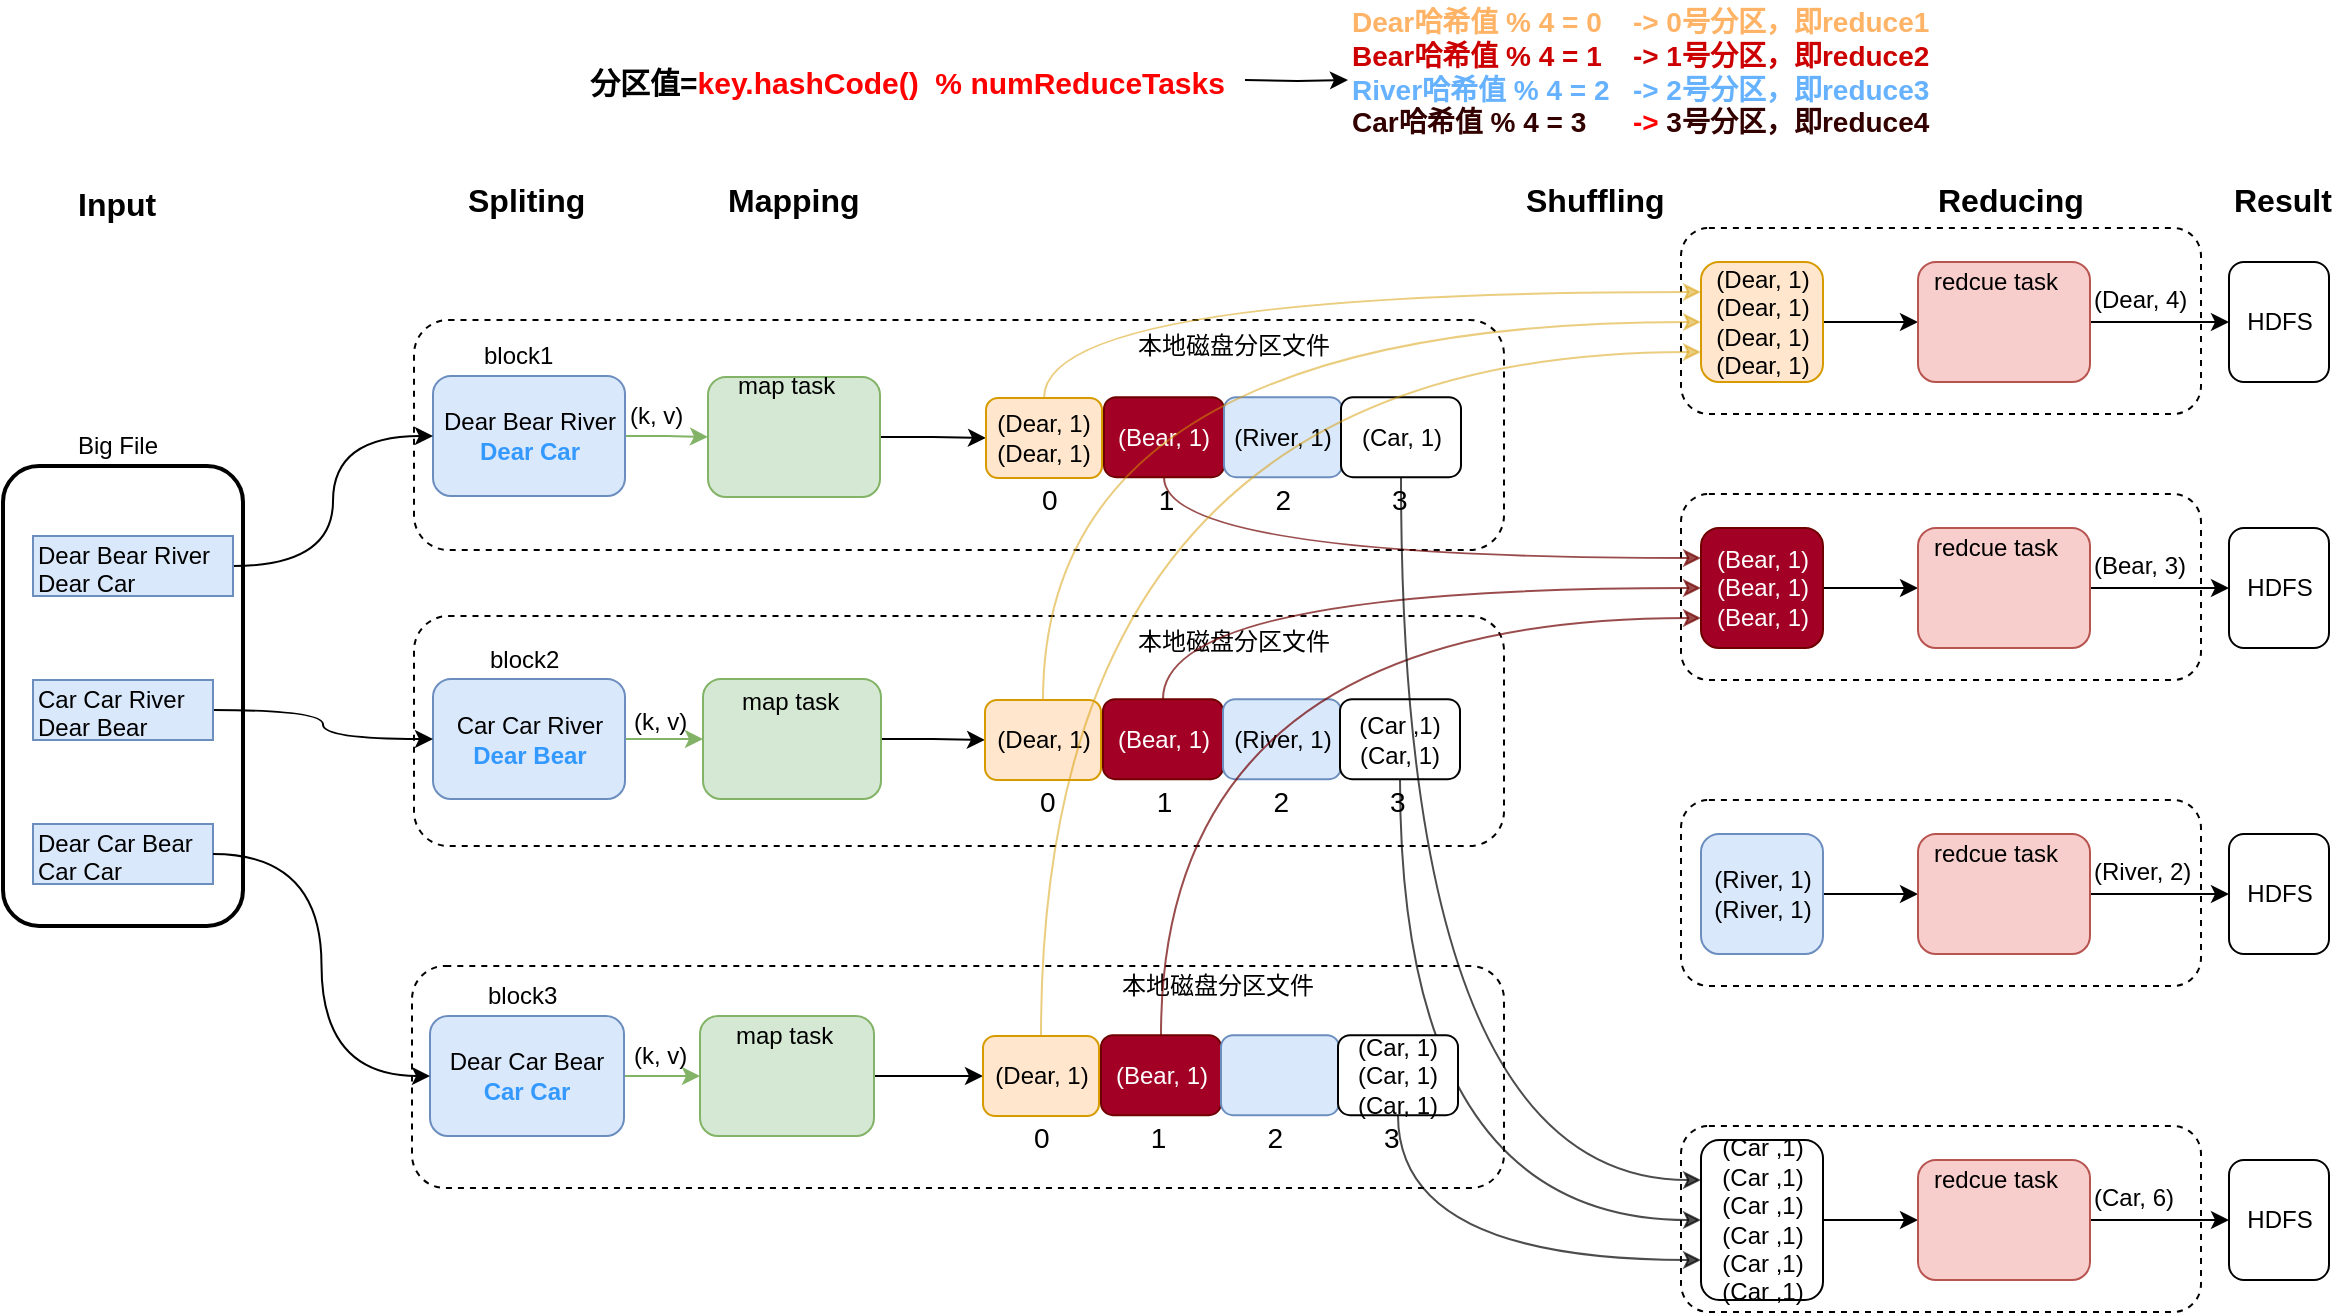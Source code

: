 <mxfile version="10.8.1" type="device"><diagram id="QMuytCxBa-wlo1Wac1An" name="Page-1"><mxGraphModel dx="1242" dy="601" grid="1" gridSize="10" guides="1" tooltips="1" connect="1" arrows="1" fold="1" page="1" pageScale="1" pageWidth="1654" pageHeight="2336" math="0" shadow="0"><root><mxCell id="0"/><mxCell id="1" parent="0"/><mxCell id="yakgmngCOlFP5Sk84w0w-42" value="" style="rounded=1;whiteSpace=wrap;html=1;dashed=1;" parent="1" vertex="1"><mxGeometry x="1019.5" y="512" width="260" height="93" as="geometry"/></mxCell><mxCell id="yakgmngCOlFP5Sk84w0w-40" value="" style="rounded=1;whiteSpace=wrap;html=1;dashed=1;" parent="1" vertex="1"><mxGeometry x="386" y="706" width="545" height="115" as="geometry"/></mxCell><mxCell id="yakgmngCOlFP5Sk84w0w-39" value="" style="rounded=1;whiteSpace=wrap;html=1;dashed=1;" parent="1" vertex="1"><mxGeometry x="386" y="558" width="545" height="115" as="geometry"/></mxCell><mxCell id="cdyWAAt36U0FZMFHFlWS-26" value="" style="edgeStyle=orthogonalEdgeStyle;rounded=0;orthogonalLoop=1;jettySize=auto;html=1;fontColor=#000000;" edge="1" parent="1" source="yakgmngCOlFP5Sk84w0w-2" target="cdyWAAt36U0FZMFHFlWS-5"><mxGeometry relative="1" as="geometry"/></mxCell><mxCell id="yakgmngCOlFP5Sk84w0w-2" value="" style="rounded=1;whiteSpace=wrap;html=1;fillColor=#d5e8d4;strokeColor=#82b366;" parent="1" vertex="1"><mxGeometry x="533" y="586.5" width="86" height="60" as="geometry"/></mxCell><mxCell id="yakgmngCOlFP5Sk84w0w-6" style="edgeStyle=orthogonalEdgeStyle;rounded=0;orthogonalLoop=1;jettySize=auto;html=1;exitX=1;exitY=0.5;exitDx=0;exitDy=0;entryX=0;entryY=0.5;entryDx=0;entryDy=0;fillColor=#d5e8d4;strokeColor=#82b366;" parent="1" source="yakgmngCOlFP5Sk84w0w-5" target="yakgmngCOlFP5Sk84w0w-2" edge="1"><mxGeometry relative="1" as="geometry"/></mxCell><mxCell id="yakgmngCOlFP5Sk84w0w-5" value="&lt;span&gt;Dear Bear River&lt;br&gt;&lt;/span&gt;&lt;span&gt;&lt;b&gt;&lt;font color=&quot;#3399ff&quot;&gt;Dear Car&lt;/font&gt;&lt;/b&gt;&lt;/span&gt;&lt;br&gt;" style="rounded=1;whiteSpace=wrap;html=1;fillColor=#dae8fc;strokeColor=#6c8ebf;" parent="1" vertex="1"><mxGeometry x="395.5" y="586" width="96" height="60" as="geometry"/></mxCell><mxCell id="yakgmngCOlFP5Sk84w0w-9" value="HDFS" style="rounded=1;whiteSpace=wrap;html=1;" parent="1" vertex="1"><mxGeometry x="1293.5" y="529" width="50" height="60" as="geometry"/></mxCell><mxCell id="yakgmngCOlFP5Sk84w0w-11" value="map task" style="text;html=1;resizable=0;points=[];autosize=1;align=left;verticalAlign=top;spacingTop=-4;" parent="1" vertex="1"><mxGeometry x="546" y="581" width="60" height="20" as="geometry"/></mxCell><mxCell id="yakgmngCOlFP5Sk84w0w-15" value="(k, v)" style="text;html=1;resizable=0;points=[];autosize=1;align=left;verticalAlign=top;spacingTop=-4;" parent="1" vertex="1"><mxGeometry x="491.5" y="596" width="40" height="20" as="geometry"/></mxCell><mxCell id="cdyWAAt36U0FZMFHFlWS-27" value="" style="edgeStyle=orthogonalEdgeStyle;rounded=0;orthogonalLoop=1;jettySize=auto;html=1;fontColor=#000000;" edge="1" parent="1" source="yakgmngCOlFP5Sk84w0w-20" target="cdyWAAt36U0FZMFHFlWS-13"><mxGeometry relative="1" as="geometry"/></mxCell><mxCell id="yakgmngCOlFP5Sk84w0w-20" value="" style="rounded=1;whiteSpace=wrap;html=1;fillColor=#d5e8d4;strokeColor=#82b366;" parent="1" vertex="1"><mxGeometry x="530.5" y="737.5" width="89" height="60" as="geometry"/></mxCell><mxCell id="yakgmngCOlFP5Sk84w0w-25" style="edgeStyle=orthogonalEdgeStyle;rounded=0;orthogonalLoop=1;jettySize=auto;html=1;exitX=1;exitY=0.5;exitDx=0;exitDy=0;entryX=0;entryY=0.5;entryDx=0;entryDy=0;fillColor=#d5e8d4;strokeColor=#82b366;" parent="1" source="yakgmngCOlFP5Sk84w0w-26" target="yakgmngCOlFP5Sk84w0w-20" edge="1"><mxGeometry relative="1" as="geometry"/></mxCell><mxCell id="yakgmngCOlFP5Sk84w0w-26" value="&lt;span&gt;Car Car River&lt;br&gt;&lt;/span&gt;&lt;span&gt;&lt;b&gt;&lt;font color=&quot;#3399ff&quot;&gt;Dear Bear&lt;/font&gt;&lt;/b&gt;&lt;/span&gt;&lt;br&gt;" style="rounded=1;whiteSpace=wrap;html=1;fillColor=#dae8fc;strokeColor=#6c8ebf;" parent="1" vertex="1"><mxGeometry x="395.5" y="737.5" width="96" height="60" as="geometry"/></mxCell><mxCell id="yakgmngCOlFP5Sk84w0w-28" value="map task" style="text;html=1;resizable=0;points=[];autosize=1;align=left;verticalAlign=top;spacingTop=-4;" parent="1" vertex="1"><mxGeometry x="548" y="738.5" width="60" height="20" as="geometry"/></mxCell><mxCell id="yakgmngCOlFP5Sk84w0w-30" value="(k, v)" style="text;html=1;resizable=0;points=[];autosize=1;align=left;verticalAlign=top;spacingTop=-4;" parent="1" vertex="1"><mxGeometry x="494" y="748.5" width="40" height="20" as="geometry"/></mxCell><mxCell id="yakgmngCOlFP5Sk84w0w-43" value="" style="rounded=1;whiteSpace=wrap;html=1;strokeWidth=2;" parent="1" vertex="1"><mxGeometry x="180.5" y="631" width="120" height="230" as="geometry"/></mxCell><mxCell id="yakgmngCOlFP5Sk84w0w-66" value="" style="edgeStyle=orthogonalEdgeStyle;curved=1;rounded=0;orthogonalLoop=1;jettySize=auto;html=1;entryX=0;entryY=0.5;entryDx=0;entryDy=0;" parent="1" source="yakgmngCOlFP5Sk84w0w-44" target="yakgmngCOlFP5Sk84w0w-5" edge="1"><mxGeometry relative="1" as="geometry"/></mxCell><mxCell id="yakgmngCOlFP5Sk84w0w-44" value="Dear Bear River&lt;br&gt;Dear Car&lt;br&gt;" style="text;html=1;resizable=0;points=[];autosize=1;align=left;verticalAlign=top;spacingTop=-4;fillColor=#dae8fc;strokeColor=#6c8ebf;" parent="1" vertex="1"><mxGeometry x="195.5" y="666" width="100" height="30" as="geometry"/></mxCell><mxCell id="yakgmngCOlFP5Sk84w0w-68" value="" style="edgeStyle=orthogonalEdgeStyle;curved=1;rounded=0;orthogonalLoop=1;jettySize=auto;html=1;entryX=0;entryY=0.5;entryDx=0;entryDy=0;" parent="1" source="yakgmngCOlFP5Sk84w0w-45" target="yakgmngCOlFP5Sk84w0w-26" edge="1"><mxGeometry relative="1" as="geometry"/></mxCell><mxCell id="yakgmngCOlFP5Sk84w0w-45" value="Car Car River&lt;br&gt;Dear Bear&lt;br&gt;" style="text;html=1;resizable=0;points=[];autosize=1;align=left;verticalAlign=top;spacingTop=-4;fillColor=#dae8fc;strokeColor=#6c8ebf;" parent="1" vertex="1"><mxGeometry x="195.5" y="738" width="90" height="30" as="geometry"/></mxCell><mxCell id="yakgmngCOlFP5Sk84w0w-46" value="Dear Car Bear&lt;br&gt;Car Car&lt;br&gt;" style="text;html=1;resizable=0;points=[];autosize=1;align=left;verticalAlign=top;spacingTop=-4;fillColor=#dae8fc;strokeColor=#6c8ebf;" parent="1" vertex="1"><mxGeometry x="195.5" y="810" width="90" height="30" as="geometry"/></mxCell><mxCell id="yakgmngCOlFP5Sk84w0w-48" value="" style="rounded=1;whiteSpace=wrap;html=1;dashed=1;" parent="1" vertex="1"><mxGeometry x="385" y="881" width="546" height="111" as="geometry"/></mxCell><mxCell id="cdyWAAt36U0FZMFHFlWS-28" value="" style="edgeStyle=orthogonalEdgeStyle;rounded=0;orthogonalLoop=1;jettySize=auto;html=1;fontColor=#000000;" edge="1" parent="1" source="yakgmngCOlFP5Sk84w0w-50" target="cdyWAAt36U0FZMFHFlWS-17"><mxGeometry relative="1" as="geometry"/></mxCell><mxCell id="yakgmngCOlFP5Sk84w0w-50" value="" style="rounded=1;whiteSpace=wrap;html=1;fillColor=#d5e8d4;strokeColor=#82b366;" parent="1" vertex="1"><mxGeometry x="529" y="906" width="87" height="60" as="geometry"/></mxCell><mxCell id="yakgmngCOlFP5Sk84w0w-55" style="edgeStyle=orthogonalEdgeStyle;rounded=0;orthogonalLoop=1;jettySize=auto;html=1;exitX=1;exitY=0.5;exitDx=0;exitDy=0;entryX=0;entryY=0.5;entryDx=0;entryDy=0;fillColor=#d5e8d4;strokeColor=#82b366;" parent="1" source="yakgmngCOlFP5Sk84w0w-56" target="yakgmngCOlFP5Sk84w0w-50" edge="1"><mxGeometry relative="1" as="geometry"/></mxCell><mxCell id="yakgmngCOlFP5Sk84w0w-56" value="&lt;span&gt;Dear Car Bear&lt;br&gt;&lt;/span&gt;&lt;span&gt;&lt;b&gt;&lt;font color=&quot;#3399ff&quot;&gt;Car Car&lt;/font&gt;&lt;/b&gt;&lt;/span&gt;&lt;br&gt;" style="rounded=1;whiteSpace=wrap;html=1;fillColor=#dae8fc;strokeColor=#6c8ebf;" parent="1" vertex="1"><mxGeometry x="394" y="906" width="97" height="60" as="geometry"/></mxCell><mxCell id="yakgmngCOlFP5Sk84w0w-58" value="map task" style="text;html=1;resizable=0;points=[];autosize=1;align=left;verticalAlign=top;spacingTop=-4;" parent="1" vertex="1"><mxGeometry x="544.5" y="906" width="60" height="20" as="geometry"/></mxCell><mxCell id="yakgmngCOlFP5Sk84w0w-60" value="(k, v)" style="text;html=1;resizable=0;points=[];autosize=1;align=left;verticalAlign=top;spacingTop=-4;" parent="1" vertex="1"><mxGeometry x="494" y="916" width="40" height="20" as="geometry"/></mxCell><mxCell id="yakgmngCOlFP5Sk84w0w-64" value="Big File" style="text;html=1;resizable=0;points=[];autosize=1;align=left;verticalAlign=top;spacingTop=-4;" parent="1" vertex="1"><mxGeometry x="215.5" y="611" width="60" height="20" as="geometry"/></mxCell><mxCell id="yakgmngCOlFP5Sk84w0w-70" value="" style="edgeStyle=orthogonalEdgeStyle;curved=1;rounded=0;orthogonalLoop=1;jettySize=auto;html=1;entryX=0;entryY=0.5;entryDx=0;entryDy=0;" parent="1" source="yakgmngCOlFP5Sk84w0w-46" target="yakgmngCOlFP5Sk84w0w-56" edge="1"><mxGeometry relative="1" as="geometry"/></mxCell><mxCell id="yakgmngCOlFP5Sk84w0w-72" value="&lt;b style=&quot;font-size: 16px;&quot;&gt;Spliting&lt;/b&gt;" style="text;html=1;resizable=0;points=[];autosize=1;align=left;verticalAlign=top;spacingTop=-4;fontSize=16;" parent="1" vertex="1"><mxGeometry x="410.5" y="486" width="60" height="20" as="geometry"/></mxCell><mxCell id="yakgmngCOlFP5Sk84w0w-73" value="&lt;b style=&quot;font-size: 16px;&quot;&gt;Mapping&lt;/b&gt;&lt;br style=&quot;font-size: 16px;&quot;&gt;" style="text;html=1;resizable=0;points=[];autosize=1;align=left;verticalAlign=top;spacingTop=-4;fontSize=16;" parent="1" vertex="1"><mxGeometry x="541" y="486" width="70" height="20" as="geometry"/></mxCell><mxCell id="yakgmngCOlFP5Sk84w0w-79" value="本地磁盘分区文件&lt;br&gt;" style="text;html=1;resizable=0;points=[];autosize=1;align=left;verticalAlign=top;spacingTop=-4;" parent="1" vertex="1"><mxGeometry x="746" y="708.5" width="110" height="20" as="geometry"/></mxCell><mxCell id="yakgmngCOlFP5Sk84w0w-80" value="本地磁盘分区文件&lt;br&gt;" style="text;html=1;resizable=0;points=[];autosize=1;align=left;verticalAlign=top;spacingTop=-4;" parent="1" vertex="1"><mxGeometry x="738" y="881" width="110" height="20" as="geometry"/></mxCell><mxCell id="yakgmngCOlFP5Sk84w0w-85" value="&lt;span&gt;block1&lt;/span&gt;" style="text;html=1;resizable=0;points=[];autosize=1;align=left;verticalAlign=top;spacingTop=-4;" parent="1" vertex="1"><mxGeometry x="419" y="565.5" width="50" height="20" as="geometry"/></mxCell><mxCell id="yakgmngCOlFP5Sk84w0w-78" value="&lt;span&gt;本地磁盘分区文件&lt;/span&gt;" style="text;html=1;resizable=0;points=[];autosize=1;align=left;verticalAlign=top;spacingTop=-4;" parent="1" vertex="1"><mxGeometry x="746" y="561" width="110" height="20" as="geometry"/></mxCell><mxCell id="yakgmngCOlFP5Sk84w0w-99" value="&lt;span&gt;block3&lt;/span&gt;&lt;br&gt;" style="text;html=1;resizable=0;points=[];autosize=1;align=left;verticalAlign=top;spacingTop=-4;" parent="1" vertex="1"><mxGeometry x="420.5" y="886" width="50" height="20" as="geometry"/></mxCell><mxCell id="yakgmngCOlFP5Sk84w0w-100" value="block2" style="text;html=1;resizable=0;points=[];autosize=1;align=left;verticalAlign=top;spacingTop=-4;" parent="1" vertex="1"><mxGeometry x="421.5" y="718" width="50" height="20" as="geometry"/></mxCell><mxCell id="yakgmngCOlFP5Sk84w0w-143" style="edgeStyle=none;rounded=0;orthogonalLoop=1;jettySize=auto;html=1;exitX=1;exitY=0.5;exitDx=0;exitDy=0;entryX=0;entryY=0.5;entryDx=0;entryDy=0;" parent="1" source="yakgmngCOlFP5Sk84w0w-103" target="yakgmngCOlFP5Sk84w0w-104" edge="1"><mxGeometry relative="1" as="geometry"/></mxCell><mxCell id="yakgmngCOlFP5Sk84w0w-103" value="&lt;span&gt;(Dear, 1)&lt;br&gt;&lt;/span&gt;(Dear, 1)&lt;br&gt;(Dear, 1)&lt;br&gt;(Dear, 1)&lt;span&gt;&lt;br&gt;&lt;/span&gt;" style="rounded=1;whiteSpace=wrap;html=1;strokeWidth=1;fillColor=#ffe6cc;strokeColor=#d79b00;" parent="1" vertex="1"><mxGeometry x="1029.5" y="529" width="61" height="60" as="geometry"/></mxCell><mxCell id="yakgmngCOlFP5Sk84w0w-106" value="" style="edgeStyle=none;rounded=0;orthogonalLoop=1;jettySize=auto;html=1;" parent="1" source="yakgmngCOlFP5Sk84w0w-104" target="yakgmngCOlFP5Sk84w0w-9" edge="1"><mxGeometry relative="1" as="geometry"/></mxCell><mxCell id="yakgmngCOlFP5Sk84w0w-104" value="" style="rounded=1;whiteSpace=wrap;html=1;fillColor=#f8cecc;strokeColor=#b85450;" parent="1" vertex="1"><mxGeometry x="1138" y="529" width="86" height="60" as="geometry"/></mxCell><mxCell id="yakgmngCOlFP5Sk84w0w-12" value="redcue task" style="text;html=1;resizable=0;points=[];autosize=1;align=left;verticalAlign=top;spacingTop=-4;" parent="1" vertex="1"><mxGeometry x="1144" y="529" width="80" height="20" as="geometry"/></mxCell><mxCell id="yakgmngCOlFP5Sk84w0w-107" value="(Dear, 4)" style="text;html=1;resizable=0;points=[];autosize=1;align=left;verticalAlign=top;spacingTop=-4;" parent="1" vertex="1"><mxGeometry x="1224" y="538" width="60" height="20" as="geometry"/></mxCell><mxCell id="yakgmngCOlFP5Sk84w0w-113" value="" style="rounded=1;whiteSpace=wrap;html=1;dashed=1;" parent="1" vertex="1"><mxGeometry x="1019.5" y="645" width="260" height="93" as="geometry"/></mxCell><mxCell id="yakgmngCOlFP5Sk84w0w-114" value="HDFS" style="rounded=1;whiteSpace=wrap;html=1;" parent="1" vertex="1"><mxGeometry x="1293.5" y="662" width="50" height="60" as="geometry"/></mxCell><mxCell id="yakgmngCOlFP5Sk84w0w-144" style="edgeStyle=none;rounded=0;orthogonalLoop=1;jettySize=auto;html=1;exitX=1;exitY=0.5;exitDx=0;exitDy=0;entryX=0;entryY=0.5;entryDx=0;entryDy=0;" parent="1" source="yakgmngCOlFP5Sk84w0w-117" target="yakgmngCOlFP5Sk84w0w-119" edge="1"><mxGeometry relative="1" as="geometry"/></mxCell><mxCell id="yakgmngCOlFP5Sk84w0w-117" value="&lt;span&gt;(Bear, 1)&lt;br&gt;&lt;/span&gt;(Bear, 1)&lt;br&gt;(Bear, 1)&lt;span&gt;&lt;br&gt;&lt;/span&gt;" style="rounded=1;whiteSpace=wrap;html=1;strokeWidth=1;fillColor=#a20025;strokeColor=#6F0000;fontColor=#ffffff;" parent="1" vertex="1"><mxGeometry x="1029.5" y="662" width="61" height="60" as="geometry"/></mxCell><mxCell id="yakgmngCOlFP5Sk84w0w-118" value="" style="edgeStyle=none;rounded=0;orthogonalLoop=1;jettySize=auto;html=1;" parent="1" source="yakgmngCOlFP5Sk84w0w-119" target="yakgmngCOlFP5Sk84w0w-114" edge="1"><mxGeometry relative="1" as="geometry"/></mxCell><mxCell id="yakgmngCOlFP5Sk84w0w-119" value="" style="rounded=1;whiteSpace=wrap;html=1;fillColor=#f8cecc;strokeColor=#b85450;" parent="1" vertex="1"><mxGeometry x="1138" y="662" width="86" height="60" as="geometry"/></mxCell><mxCell id="yakgmngCOlFP5Sk84w0w-120" value="redcue task" style="text;html=1;resizable=0;points=[];autosize=1;align=left;verticalAlign=top;spacingTop=-4;" parent="1" vertex="1"><mxGeometry x="1144" y="662" width="80" height="20" as="geometry"/></mxCell><mxCell id="yakgmngCOlFP5Sk84w0w-121" value="(Bear, 3)" style="text;html=1;resizable=0;points=[];autosize=1;align=left;verticalAlign=top;spacingTop=-4;" parent="1" vertex="1"><mxGeometry x="1224" y="671" width="60" height="20" as="geometry"/></mxCell><mxCell id="yakgmngCOlFP5Sk84w0w-122" value="" style="rounded=1;whiteSpace=wrap;html=1;dashed=1;" parent="1" vertex="1"><mxGeometry x="1019.5" y="798" width="260" height="93" as="geometry"/></mxCell><mxCell id="yakgmngCOlFP5Sk84w0w-123" value="HDFS" style="rounded=1;whiteSpace=wrap;html=1;" parent="1" vertex="1"><mxGeometry x="1293.5" y="815" width="50" height="60" as="geometry"/></mxCell><mxCell id="yakgmngCOlFP5Sk84w0w-145" style="edgeStyle=none;rounded=0;orthogonalLoop=1;jettySize=auto;html=1;exitX=1;exitY=0.5;exitDx=0;exitDy=0;entryX=0;entryY=0.5;entryDx=0;entryDy=0;" parent="1" source="yakgmngCOlFP5Sk84w0w-126" target="yakgmngCOlFP5Sk84w0w-128" edge="1"><mxGeometry relative="1" as="geometry"/></mxCell><mxCell id="yakgmngCOlFP5Sk84w0w-126" value="&lt;span&gt;(River, 1)&lt;br&gt;&lt;/span&gt;(River, 1)&lt;span&gt;&lt;br&gt;&lt;/span&gt;" style="rounded=1;whiteSpace=wrap;html=1;strokeWidth=1;fillColor=#dae8fc;strokeColor=#6c8ebf;" parent="1" vertex="1"><mxGeometry x="1029.5" y="815" width="61" height="60" as="geometry"/></mxCell><mxCell id="yakgmngCOlFP5Sk84w0w-127" value="" style="edgeStyle=none;rounded=0;orthogonalLoop=1;jettySize=auto;html=1;" parent="1" source="yakgmngCOlFP5Sk84w0w-128" target="yakgmngCOlFP5Sk84w0w-123" edge="1"><mxGeometry relative="1" as="geometry"/></mxCell><mxCell id="yakgmngCOlFP5Sk84w0w-128" value="" style="rounded=1;whiteSpace=wrap;html=1;fillColor=#f8cecc;strokeColor=#b85450;" parent="1" vertex="1"><mxGeometry x="1138" y="815" width="86" height="60" as="geometry"/></mxCell><mxCell id="yakgmngCOlFP5Sk84w0w-129" value="redcue task" style="text;html=1;resizable=0;points=[];autosize=1;align=left;verticalAlign=top;spacingTop=-4;" parent="1" vertex="1"><mxGeometry x="1144" y="815" width="80" height="20" as="geometry"/></mxCell><mxCell id="yakgmngCOlFP5Sk84w0w-130" value="(River, 2)" style="text;html=1;resizable=0;points=[];autosize=1;align=left;verticalAlign=top;spacingTop=-4;" parent="1" vertex="1"><mxGeometry x="1224" y="824" width="60" height="20" as="geometry"/></mxCell><mxCell id="yakgmngCOlFP5Sk84w0w-131" value="" style="rounded=1;whiteSpace=wrap;html=1;dashed=1;" parent="1" vertex="1"><mxGeometry x="1019.5" y="961" width="260" height="93" as="geometry"/></mxCell><mxCell id="yakgmngCOlFP5Sk84w0w-132" value="HDFS" style="rounded=1;whiteSpace=wrap;html=1;" parent="1" vertex="1"><mxGeometry x="1293.5" y="978" width="50" height="60" as="geometry"/></mxCell><mxCell id="yakgmngCOlFP5Sk84w0w-146" style="edgeStyle=none;rounded=0;orthogonalLoop=1;jettySize=auto;html=1;exitX=1;exitY=0.5;exitDx=0;exitDy=0;entryX=0;entryY=0.5;entryDx=0;entryDy=0;" parent="1" source="yakgmngCOlFP5Sk84w0w-135" target="yakgmngCOlFP5Sk84w0w-137" edge="1"><mxGeometry relative="1" as="geometry"/></mxCell><mxCell id="yakgmngCOlFP5Sk84w0w-135" value="&lt;span&gt;(Car ,1)&lt;br&gt;&lt;/span&gt;(Car ,1)&lt;br&gt;(Car ,1)&lt;br&gt;(Car ,1)&lt;br&gt;(Car ,1)&lt;br&gt;(Car ,1)&lt;span&gt;&lt;br&gt;&lt;/span&gt;" style="rounded=1;whiteSpace=wrap;html=1;strokeWidth=1;" parent="1" vertex="1"><mxGeometry x="1029.5" y="968" width="61" height="80" as="geometry"/></mxCell><mxCell id="yakgmngCOlFP5Sk84w0w-136" value="" style="edgeStyle=none;rounded=0;orthogonalLoop=1;jettySize=auto;html=1;" parent="1" source="yakgmngCOlFP5Sk84w0w-137" target="yakgmngCOlFP5Sk84w0w-132" edge="1"><mxGeometry relative="1" as="geometry"/></mxCell><mxCell id="yakgmngCOlFP5Sk84w0w-137" value="" style="rounded=1;whiteSpace=wrap;html=1;fillColor=#f8cecc;strokeColor=#b85450;" parent="1" vertex="1"><mxGeometry x="1138" y="978" width="86" height="60" as="geometry"/></mxCell><mxCell id="yakgmngCOlFP5Sk84w0w-138" value="redcue task" style="text;html=1;resizable=0;points=[];autosize=1;align=left;verticalAlign=top;spacingTop=-4;" parent="1" vertex="1"><mxGeometry x="1144" y="978" width="80" height="20" as="geometry"/></mxCell><mxCell id="yakgmngCOlFP5Sk84w0w-139" value="(Car, 6)" style="text;html=1;resizable=0;points=[];autosize=1;align=left;verticalAlign=top;spacingTop=-4;" parent="1" vertex="1"><mxGeometry x="1224" y="987" width="60" height="20" as="geometry"/></mxCell><mxCell id="yakgmngCOlFP5Sk84w0w-160" value="&lt;b style=&quot;font-size: 16px;&quot;&gt;Input&lt;/b&gt;" style="text;html=1;resizable=0;points=[];autosize=1;align=left;verticalAlign=top;spacingTop=-4;fontSize=16;" parent="1" vertex="1"><mxGeometry x="215.5" y="488" width="50" height="20" as="geometry"/></mxCell><mxCell id="yakgmngCOlFP5Sk84w0w-161" value="&lt;b style=&quot;font-size: 16px;&quot;&gt;Shuffling&lt;/b&gt;&lt;br style=&quot;font-size: 16px;&quot;&gt;" style="text;html=1;resizable=0;points=[];autosize=1;align=left;verticalAlign=top;spacingTop=-4;fontSize=16;" parent="1" vertex="1"><mxGeometry x="940" y="486" width="70" height="20" as="geometry"/></mxCell><mxCell id="yakgmngCOlFP5Sk84w0w-162" value="&lt;b style=&quot;font-size: 16px;&quot;&gt;Reducing&lt;/b&gt;&lt;br style=&quot;font-size: 16px;&quot;&gt;" style="text;html=1;resizable=0;points=[];autosize=1;align=left;verticalAlign=top;spacingTop=-4;fontSize=16;" parent="1" vertex="1"><mxGeometry x="1146" y="486" width="70" height="20" as="geometry"/></mxCell><mxCell id="yakgmngCOlFP5Sk84w0w-163" value="&lt;b style=&quot;font-size: 16px;&quot;&gt;Result&lt;/b&gt;&lt;br style=&quot;font-size: 16px;&quot;&gt;" style="text;html=1;resizable=0;points=[];autosize=1;align=left;verticalAlign=top;spacingTop=-4;fontSize=16;" parent="1" vertex="1"><mxGeometry x="1293.5" y="486" width="50" height="20" as="geometry"/></mxCell><mxCell id="cdyWAAt36U0FZMFHFlWS-1" value="" style="edgeStyle=orthogonalEdgeStyle;rounded=0;orthogonalLoop=1;jettySize=auto;html=1;fontSize=16;fontColor=#330000;" edge="1" parent="1" target="cdyWAAt36U0FZMFHFlWS-3"><mxGeometry relative="1" as="geometry"><mxPoint x="801.5" y="438" as="sourcePoint"/></mxGeometry></mxCell><mxCell id="cdyWAAt36U0FZMFHFlWS-3" value="&lt;font color=&quot;#ffb366&quot; style=&quot;font-size: 14px;&quot;&gt;Dear哈希值 % 4 = 0&amp;nbsp; &amp;nbsp; -&amp;gt; 0号分区，即reduce1&lt;br style=&quot;font-size: 14px;&quot;&gt;&lt;/font&gt;&lt;font color=&quot;#cc0000&quot; style=&quot;font-size: 14px;&quot;&gt;Bear哈希值&amp;nbsp;% 4 = 1&amp;nbsp; &amp;nbsp; -&amp;gt; 1号分区，即reduce2&lt;/font&gt;&lt;br style=&quot;font-size: 14px;&quot;&gt;&lt;font color=&quot;#66b2ff&quot; style=&quot;font-size: 14px;&quot;&gt;River哈希值&amp;nbsp;% 4 = 2&amp;nbsp; &amp;nbsp;-&amp;gt; 2号分区，即reduce3&lt;/font&gt;&lt;br style=&quot;font-size: 14px;&quot;&gt;Car哈希值&amp;nbsp;% 4 = 3&amp;nbsp; &amp;nbsp; &amp;nbsp; &lt;font color=&quot;#ff0000&quot; style=&quot;font-size: 14px;&quot;&gt;-&amp;gt;&lt;/font&gt; 3号分区，即reduce4&lt;br style=&quot;font-size: 14px;&quot;&gt;" style="text;html=1;resizable=0;points=[];autosize=1;align=left;verticalAlign=top;spacingTop=-4;fontColor=#330000;fontSize=14;fontStyle=1" vertex="1" parent="1"><mxGeometry x="853" y="398" width="340" height="80" as="geometry"/></mxCell><mxCell id="cdyWAAt36U0FZMFHFlWS-29" style="edgeStyle=orthogonalEdgeStyle;curved=1;rounded=0;orthogonalLoop=1;jettySize=auto;html=1;exitX=0.5;exitY=0;exitDx=0;exitDy=0;entryX=0;entryY=0.25;entryDx=0;entryDy=0;fontColor=#000000;opacity=50;fillColor=#ffe6cc;strokeColor=#d79b00;" edge="1" parent="1" source="cdyWAAt36U0FZMFHFlWS-5" target="yakgmngCOlFP5Sk84w0w-103"><mxGeometry relative="1" as="geometry"/></mxCell><mxCell id="cdyWAAt36U0FZMFHFlWS-5" value="&lt;span&gt;(Dear, 1)&lt;/span&gt;&lt;br&gt;&lt;span&gt;&lt;font&gt;(Dear, 1)&lt;br&gt;&lt;/font&gt;&lt;/span&gt;" style="rounded=1;whiteSpace=wrap;html=1;fontStyle=0;fillColor=#ffe6cc;strokeColor=#d79b00;" vertex="1" parent="1"><mxGeometry x="672" y="597" width="58" height="40" as="geometry"/></mxCell><mxCell id="cdyWAAt36U0FZMFHFlWS-32" style="edgeStyle=orthogonalEdgeStyle;curved=1;rounded=0;orthogonalLoop=1;jettySize=auto;html=1;exitX=0.5;exitY=1;exitDx=0;exitDy=0;entryX=0;entryY=0.25;entryDx=0;entryDy=0;fontColor=#000000;opacity=70;fillColor=#a20025;strokeColor=#6F0000;" edge="1" parent="1" source="cdyWAAt36U0FZMFHFlWS-8" target="yakgmngCOlFP5Sk84w0w-117"><mxGeometry relative="1" as="geometry"/></mxCell><mxCell id="cdyWAAt36U0FZMFHFlWS-8" value="(Bear, 1)&lt;span&gt;&lt;font&gt;&lt;br&gt;&lt;/font&gt;&lt;/span&gt;" style="rounded=1;whiteSpace=wrap;html=1;fontColor=#ffffff;fontStyle=0;fillColor=#a20025;strokeColor=#6F0000;" vertex="1" parent="1"><mxGeometry x="731" y="596.571" width="60" height="40" as="geometry"/></mxCell><mxCell id="cdyWAAt36U0FZMFHFlWS-9" value="(River, 1)&lt;span&gt;&lt;font&gt;&lt;br&gt;&lt;/font&gt;&lt;/span&gt;" style="rounded=1;whiteSpace=wrap;html=1;fontStyle=0;fillColor=#dae8fc;strokeColor=#6c8ebf;" vertex="1" parent="1"><mxGeometry x="791" y="596.571" width="59" height="40" as="geometry"/></mxCell><mxCell id="cdyWAAt36U0FZMFHFlWS-10" value="&lt;span&gt;&lt;font&gt;(Car, 1)&lt;/font&gt;&lt;/span&gt;&lt;span&gt;&lt;font&gt;&lt;br&gt;&lt;/font&gt;&lt;/span&gt;" style="rounded=1;whiteSpace=wrap;html=1;fontColor=#000000;fontStyle=0" vertex="1" parent="1"><mxGeometry x="849.5" y="596.571" width="60" height="40" as="geometry"/></mxCell><mxCell id="cdyWAAt36U0FZMFHFlWS-30" style="edgeStyle=orthogonalEdgeStyle;curved=1;rounded=0;orthogonalLoop=1;jettySize=auto;html=1;exitX=0.5;exitY=0;exitDx=0;exitDy=0;entryX=0;entryY=0.5;entryDx=0;entryDy=0;fontColor=#000000;opacity=50;fillColor=#ffe6cc;strokeColor=#d79b00;" edge="1" parent="1" source="cdyWAAt36U0FZMFHFlWS-13" target="yakgmngCOlFP5Sk84w0w-103"><mxGeometry relative="1" as="geometry"/></mxCell><mxCell id="cdyWAAt36U0FZMFHFlWS-13" value="&lt;span&gt;(Dear, 1)&lt;/span&gt;&lt;span&gt;&lt;font&gt;&lt;br&gt;&lt;/font&gt;&lt;/span&gt;" style="rounded=1;whiteSpace=wrap;html=1;fontStyle=0;fillColor=#ffe6cc;strokeColor=#d79b00;" vertex="1" parent="1"><mxGeometry x="671.5" y="748" width="58" height="40" as="geometry"/></mxCell><mxCell id="cdyWAAt36U0FZMFHFlWS-33" style="edgeStyle=orthogonalEdgeStyle;curved=1;rounded=0;orthogonalLoop=1;jettySize=auto;html=1;exitX=0.5;exitY=0;exitDx=0;exitDy=0;entryX=0;entryY=0.5;entryDx=0;entryDy=0;fontColor=#000000;opacity=70;fillColor=#a20025;strokeColor=#6F0000;" edge="1" parent="1" source="cdyWAAt36U0FZMFHFlWS-14" target="yakgmngCOlFP5Sk84w0w-117"><mxGeometry relative="1" as="geometry"/></mxCell><mxCell id="cdyWAAt36U0FZMFHFlWS-14" value="(Bear, 1)&lt;span&gt;&lt;font&gt;&lt;br&gt;&lt;/font&gt;&lt;/span&gt;" style="rounded=1;whiteSpace=wrap;html=1;fontColor=#ffffff;fontStyle=0;fillColor=#a20025;strokeColor=#6F0000;" vertex="1" parent="1"><mxGeometry x="730.5" y="747.571" width="60" height="40" as="geometry"/></mxCell><mxCell id="cdyWAAt36U0FZMFHFlWS-15" value="(River, 1)&lt;span&gt;&lt;font&gt;&lt;br&gt;&lt;/font&gt;&lt;/span&gt;" style="rounded=1;whiteSpace=wrap;html=1;fontStyle=0;fillColor=#dae8fc;strokeColor=#6c8ebf;" vertex="1" parent="1"><mxGeometry x="790.5" y="747.571" width="59" height="40" as="geometry"/></mxCell><mxCell id="cdyWAAt36U0FZMFHFlWS-52" style="edgeStyle=orthogonalEdgeStyle;curved=1;rounded=0;orthogonalLoop=1;jettySize=auto;html=1;exitX=0.5;exitY=1;exitDx=0;exitDy=0;entryX=0;entryY=0.5;entryDx=0;entryDy=0;fontSize=17;fontColor=#000000;opacity=70;" edge="1" parent="1" source="cdyWAAt36U0FZMFHFlWS-16" target="yakgmngCOlFP5Sk84w0w-135"><mxGeometry relative="1" as="geometry"/></mxCell><mxCell id="cdyWAAt36U0FZMFHFlWS-16" value="&lt;span&gt;(Car ,1)&lt;/span&gt;&lt;br&gt;&lt;span&gt;(Car, 1)&lt;/span&gt;&lt;span&gt;&lt;font&gt;&lt;br&gt;&lt;/font&gt;&lt;/span&gt;" style="rounded=1;whiteSpace=wrap;html=1;fontColor=#000000;fontStyle=0" vertex="1" parent="1"><mxGeometry x="849" y="747.571" width="60" height="40" as="geometry"/></mxCell><mxCell id="cdyWAAt36U0FZMFHFlWS-31" style="edgeStyle=orthogonalEdgeStyle;curved=1;rounded=0;orthogonalLoop=1;jettySize=auto;html=1;exitX=0.5;exitY=0;exitDx=0;exitDy=0;entryX=0;entryY=0.75;entryDx=0;entryDy=0;fontColor=#000000;opacity=50;fillColor=#ffe6cc;strokeColor=#d79b00;" edge="1" parent="1" source="cdyWAAt36U0FZMFHFlWS-17" target="yakgmngCOlFP5Sk84w0w-103"><mxGeometry relative="1" as="geometry"/></mxCell><mxCell id="cdyWAAt36U0FZMFHFlWS-17" value="&lt;span&gt;(Dear, 1)&lt;/span&gt;&lt;span&gt;&lt;font&gt;&lt;br&gt;&lt;/font&gt;&lt;/span&gt;" style="rounded=1;whiteSpace=wrap;html=1;fontStyle=0;fillColor=#ffe6cc;strokeColor=#d79b00;" vertex="1" parent="1"><mxGeometry x="670.5" y="916" width="58" height="40" as="geometry"/></mxCell><mxCell id="cdyWAAt36U0FZMFHFlWS-34" style="edgeStyle=orthogonalEdgeStyle;curved=1;rounded=0;orthogonalLoop=1;jettySize=auto;html=1;exitX=0.5;exitY=0;exitDx=0;exitDy=0;entryX=0;entryY=0.75;entryDx=0;entryDy=0;fontColor=#000000;opacity=70;fillColor=#a20025;strokeColor=#6F0000;" edge="1" parent="1" source="cdyWAAt36U0FZMFHFlWS-18" target="yakgmngCOlFP5Sk84w0w-117"><mxGeometry relative="1" as="geometry"/></mxCell><mxCell id="cdyWAAt36U0FZMFHFlWS-18" value="(Bear, 1)&lt;span&gt;&lt;font&gt;&lt;br&gt;&lt;/font&gt;&lt;/span&gt;" style="rounded=1;whiteSpace=wrap;html=1;fontColor=#ffffff;fontStyle=0;fillColor=#a20025;strokeColor=#6F0000;" vertex="1" parent="1"><mxGeometry x="729.5" y="915.571" width="60" height="40" as="geometry"/></mxCell><mxCell id="cdyWAAt36U0FZMFHFlWS-19" value="&lt;span&gt;&lt;font&gt;&lt;br&gt;&lt;/font&gt;&lt;/span&gt;" style="rounded=1;whiteSpace=wrap;html=1;fontStyle=0;fillColor=#dae8fc;strokeColor=#6c8ebf;" vertex="1" parent="1"><mxGeometry x="789.5" y="915.571" width="59" height="40" as="geometry"/></mxCell><mxCell id="cdyWAAt36U0FZMFHFlWS-53" style="edgeStyle=orthogonalEdgeStyle;curved=1;rounded=0;orthogonalLoop=1;jettySize=auto;html=1;exitX=0.5;exitY=1;exitDx=0;exitDy=0;entryX=0;entryY=0.75;entryDx=0;entryDy=0;fontSize=17;fontColor=#000000;opacity=70;" edge="1" parent="1" source="cdyWAAt36U0FZMFHFlWS-20" target="yakgmngCOlFP5Sk84w0w-135"><mxGeometry relative="1" as="geometry"/></mxCell><mxCell id="cdyWAAt36U0FZMFHFlWS-20" value="&lt;span&gt;(Car, 1)&lt;/span&gt;&lt;br&gt;&lt;span&gt;(Car, 1)&lt;/span&gt;&lt;br&gt;&lt;span&gt;(Car, 1)&lt;/span&gt;&lt;span&gt;&lt;font&gt;&lt;br&gt;&lt;/font&gt;&lt;/span&gt;" style="rounded=1;whiteSpace=wrap;html=1;fontColor=#000000;fontStyle=0" vertex="1" parent="1"><mxGeometry x="848" y="915.571" width="60" height="40" as="geometry"/></mxCell><mxCell id="cdyWAAt36U0FZMFHFlWS-40" value="&lt;span style=&quot;font-size: 15px;&quot;&gt;分区值=&lt;span style=&quot;font-size: 15px;&quot;&gt;&lt;font color=&quot;#ff0000&quot; style=&quot;font-size: 15px;&quot;&gt;key.hashCode() &lt;/font&gt;&lt;/span&gt;&lt;/span&gt;&lt;span style=&quot;font-size: 15px;&quot;&gt;&lt;font color=&quot;#ff0000&quot; style=&quot;font-size: 15px;&quot;&gt;&amp;nbsp;% numReduceTasks&lt;/font&gt;&lt;/span&gt;" style="text;html=1;resizable=0;points=[];autosize=1;align=left;verticalAlign=top;spacingTop=-4;fontColor=#000000;fontSize=15;fontStyle=1" vertex="1" parent="1"><mxGeometry x="471.5" y="428" width="360" height="20" as="geometry"/></mxCell><mxCell id="cdyWAAt36U0FZMFHFlWS-51" style="edgeStyle=orthogonalEdgeStyle;curved=1;rounded=0;orthogonalLoop=1;jettySize=auto;html=1;exitX=0.5;exitY=1;exitDx=0;exitDy=0;entryX=0;entryY=0.25;entryDx=0;entryDy=0;fontSize=17;fontColor=#000000;opacity=70;" edge="1" parent="1" source="cdyWAAt36U0FZMFHFlWS-10" target="yakgmngCOlFP5Sk84w0w-135"><mxGeometry relative="1" as="geometry"/></mxCell><mxCell id="cdyWAAt36U0FZMFHFlWS-54" value="0&amp;nbsp; &amp;nbsp; &amp;nbsp; &amp;nbsp; &amp;nbsp; &amp;nbsp; &amp;nbsp;1&amp;nbsp; &amp;nbsp; &amp;nbsp; &amp;nbsp; &amp;nbsp; &amp;nbsp; &amp;nbsp;2&amp;nbsp; &amp;nbsp; &amp;nbsp; &amp;nbsp; &amp;nbsp; &amp;nbsp; &amp;nbsp;3" style="text;html=1;resizable=0;points=[];autosize=1;align=left;verticalAlign=top;spacingTop=-4;fontSize=14;fontColor=#000000;" vertex="1" parent="1"><mxGeometry x="694" y="956" width="200" height="20" as="geometry"/></mxCell><mxCell id="cdyWAAt36U0FZMFHFlWS-57" value="0&amp;nbsp; &amp;nbsp; &amp;nbsp; &amp;nbsp; &amp;nbsp; &amp;nbsp; &amp;nbsp;1&amp;nbsp; &amp;nbsp; &amp;nbsp; &amp;nbsp; &amp;nbsp; &amp;nbsp; &amp;nbsp;2&amp;nbsp; &amp;nbsp; &amp;nbsp; &amp;nbsp; &amp;nbsp; &amp;nbsp; &amp;nbsp;3" style="text;html=1;resizable=0;points=[];autosize=1;align=left;verticalAlign=top;spacingTop=-4;fontSize=14;fontColor=#000000;" vertex="1" parent="1"><mxGeometry x="697" y="788" width="200" height="20" as="geometry"/></mxCell><mxCell id="cdyWAAt36U0FZMFHFlWS-58" value="0&amp;nbsp; &amp;nbsp; &amp;nbsp; &amp;nbsp; &amp;nbsp; &amp;nbsp; &amp;nbsp;1&amp;nbsp; &amp;nbsp; &amp;nbsp; &amp;nbsp; &amp;nbsp; &amp;nbsp; &amp;nbsp;2&amp;nbsp; &amp;nbsp; &amp;nbsp; &amp;nbsp; &amp;nbsp; &amp;nbsp; &amp;nbsp;3" style="text;html=1;resizable=0;points=[];autosize=1;align=left;verticalAlign=top;spacingTop=-4;fontSize=14;fontColor=#000000;" vertex="1" parent="1"><mxGeometry x="698" y="636.5" width="200" height="20" as="geometry"/></mxCell></root></mxGraphModel></diagram></mxfile>